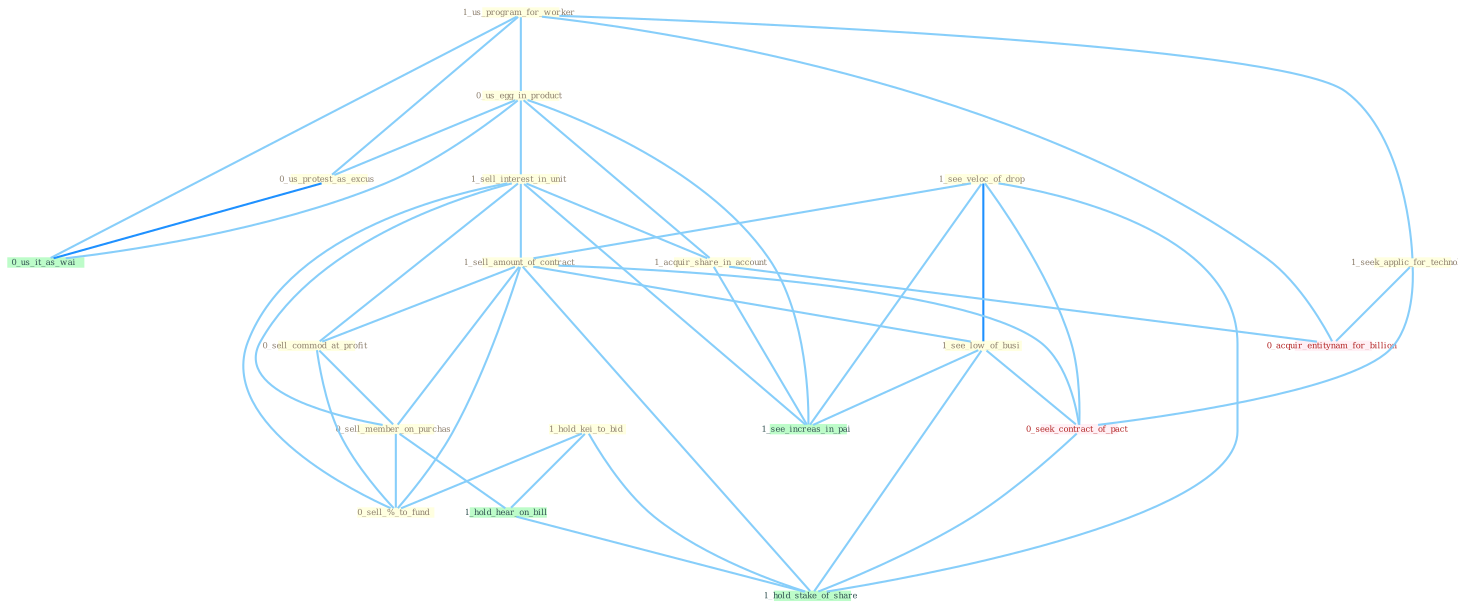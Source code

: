 Graph G{ 
    node
    [shape=polygon,style=filled,width=.5,height=.06,color="#BDFCC9",fixedsize=true,fontsize=4,
    fontcolor="#2f4f4f"];
    {node
    [color="#ffffe0", fontcolor="#8b7d6b"] "1_us_program_for_worker " "0_us_egg_in_product " "0_us_protest_as_excus " "1_hold_kei_to_bid " "1_sell_interest_in_unit " "1_see_veloc_of_drop " "1_seek_applic_for_technolog " "1_sell_amount_of_contract " "0_sell_commod_at_profit " "0_sell_member_on_purchas " "0_sell_%_to_fund " "1_see_low_of_busi " "1_acquir_share_in_account "}
{node [color="#fff0f5", fontcolor="#b22222"] "0_seek_contract_of_pact " "0_acquir_entitynam_for_billion "}
edge [color="#B0E2FF"];

	"1_us_program_for_worker " -- "0_us_egg_in_product " [w="1", color="#87cefa" ];
	"1_us_program_for_worker " -- "0_us_protest_as_excus " [w="1", color="#87cefa" ];
	"1_us_program_for_worker " -- "1_seek_applic_for_technolog " [w="1", color="#87cefa" ];
	"1_us_program_for_worker " -- "0_us_it_as_wai " [w="1", color="#87cefa" ];
	"1_us_program_for_worker " -- "0_acquir_entitynam_for_billion " [w="1", color="#87cefa" ];
	"0_us_egg_in_product " -- "0_us_protest_as_excus " [w="1", color="#87cefa" ];
	"0_us_egg_in_product " -- "1_sell_interest_in_unit " [w="1", color="#87cefa" ];
	"0_us_egg_in_product " -- "1_acquir_share_in_account " [w="1", color="#87cefa" ];
	"0_us_egg_in_product " -- "0_us_it_as_wai " [w="1", color="#87cefa" ];
	"0_us_egg_in_product " -- "1_see_increas_in_pai " [w="1", color="#87cefa" ];
	"0_us_protest_as_excus " -- "0_us_it_as_wai " [w="2", color="#1e90ff" , len=0.8];
	"1_hold_kei_to_bid " -- "0_sell_%_to_fund " [w="1", color="#87cefa" ];
	"1_hold_kei_to_bid " -- "1_hold_hear_on_bill " [w="1", color="#87cefa" ];
	"1_hold_kei_to_bid " -- "1_hold_stake_of_share " [w="1", color="#87cefa" ];
	"1_sell_interest_in_unit " -- "1_sell_amount_of_contract " [w="1", color="#87cefa" ];
	"1_sell_interest_in_unit " -- "0_sell_commod_at_profit " [w="1", color="#87cefa" ];
	"1_sell_interest_in_unit " -- "0_sell_member_on_purchas " [w="1", color="#87cefa" ];
	"1_sell_interest_in_unit " -- "0_sell_%_to_fund " [w="1", color="#87cefa" ];
	"1_sell_interest_in_unit " -- "1_acquir_share_in_account " [w="1", color="#87cefa" ];
	"1_sell_interest_in_unit " -- "1_see_increas_in_pai " [w="1", color="#87cefa" ];
	"1_see_veloc_of_drop " -- "1_sell_amount_of_contract " [w="1", color="#87cefa" ];
	"1_see_veloc_of_drop " -- "1_see_low_of_busi " [w="2", color="#1e90ff" , len=0.8];
	"1_see_veloc_of_drop " -- "0_seek_contract_of_pact " [w="1", color="#87cefa" ];
	"1_see_veloc_of_drop " -- "1_see_increas_in_pai " [w="1", color="#87cefa" ];
	"1_see_veloc_of_drop " -- "1_hold_stake_of_share " [w="1", color="#87cefa" ];
	"1_seek_applic_for_technolog " -- "0_seek_contract_of_pact " [w="1", color="#87cefa" ];
	"1_seek_applic_for_technolog " -- "0_acquir_entitynam_for_billion " [w="1", color="#87cefa" ];
	"1_sell_amount_of_contract " -- "0_sell_commod_at_profit " [w="1", color="#87cefa" ];
	"1_sell_amount_of_contract " -- "0_sell_member_on_purchas " [w="1", color="#87cefa" ];
	"1_sell_amount_of_contract " -- "0_sell_%_to_fund " [w="1", color="#87cefa" ];
	"1_sell_amount_of_contract " -- "1_see_low_of_busi " [w="1", color="#87cefa" ];
	"1_sell_amount_of_contract " -- "0_seek_contract_of_pact " [w="1", color="#87cefa" ];
	"1_sell_amount_of_contract " -- "1_hold_stake_of_share " [w="1", color="#87cefa" ];
	"0_sell_commod_at_profit " -- "0_sell_member_on_purchas " [w="1", color="#87cefa" ];
	"0_sell_commod_at_profit " -- "0_sell_%_to_fund " [w="1", color="#87cefa" ];
	"0_sell_member_on_purchas " -- "0_sell_%_to_fund " [w="1", color="#87cefa" ];
	"0_sell_member_on_purchas " -- "1_hold_hear_on_bill " [w="1", color="#87cefa" ];
	"1_see_low_of_busi " -- "0_seek_contract_of_pact " [w="1", color="#87cefa" ];
	"1_see_low_of_busi " -- "1_see_increas_in_pai " [w="1", color="#87cefa" ];
	"1_see_low_of_busi " -- "1_hold_stake_of_share " [w="1", color="#87cefa" ];
	"1_acquir_share_in_account " -- "0_acquir_entitynam_for_billion " [w="1", color="#87cefa" ];
	"1_acquir_share_in_account " -- "1_see_increas_in_pai " [w="1", color="#87cefa" ];
	"0_seek_contract_of_pact " -- "1_hold_stake_of_share " [w="1", color="#87cefa" ];
	"1_hold_hear_on_bill " -- "1_hold_stake_of_share " [w="1", color="#87cefa" ];
}